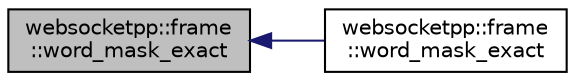 digraph "websocketpp::frame::word_mask_exact"
{
  edge [fontname="Helvetica",fontsize="10",labelfontname="Helvetica",labelfontsize="10"];
  node [fontname="Helvetica",fontsize="10",shape=record];
  rankdir="LR";
  Node134 [label="websocketpp::frame\l::word_mask_exact",height=0.2,width=0.4,color="black", fillcolor="grey75", style="filled", fontcolor="black"];
  Node134 -> Node135 [dir="back",color="midnightblue",fontsize="10",style="solid"];
  Node135 [label="websocketpp::frame\l::word_mask_exact",height=0.2,width=0.4,color="black", fillcolor="white", style="filled",URL="$namespacewebsocketpp_1_1frame.html#ab5cb468072d1f3f4b430eb2e0baff69d",tooltip="Exact word aligned mask/unmask (in place) "];
}
